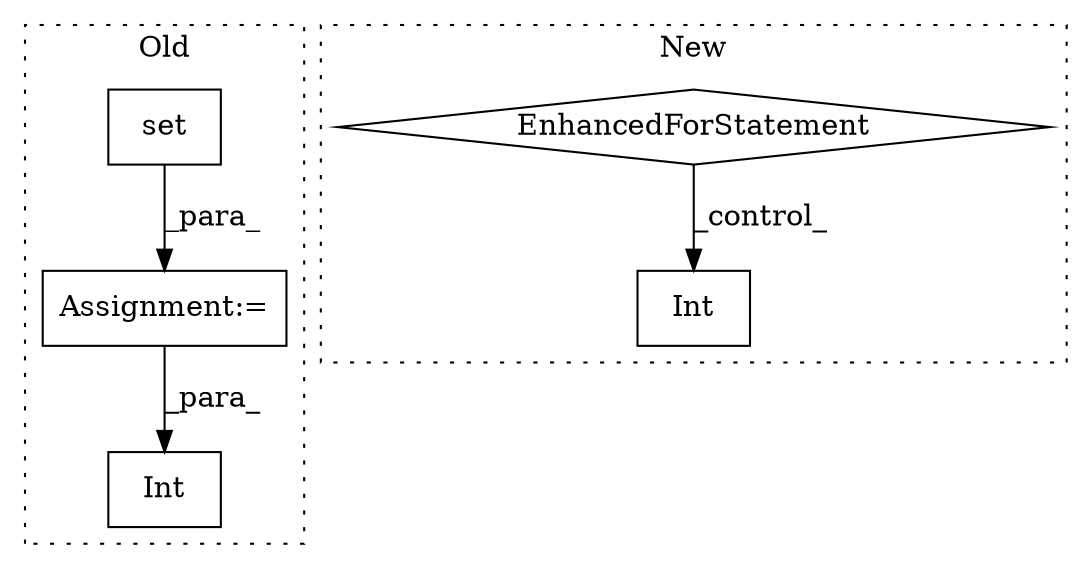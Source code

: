 digraph G {
subgraph cluster0 {
1 [label="set" a="32" s="1385,1522" l="15,-5" shape="box"];
4 [label="Assignment:=" a="7" s="1379" l="1" shape="box"];
5 [label="Int" a="32" s="1564,1588" l="4,1" shape="box"];
label = "Old";
style="dotted";
}
subgraph cluster1 {
2 [label="Int" a="32" s="1149,1154" l="4,1" shape="box"];
3 [label="EnhancedForStatement" a="70" s="1000,1082" l="57,2" shape="diamond"];
label = "New";
style="dotted";
}
1 -> 4 [label="_para_"];
3 -> 2 [label="_control_"];
4 -> 5 [label="_para_"];
}
